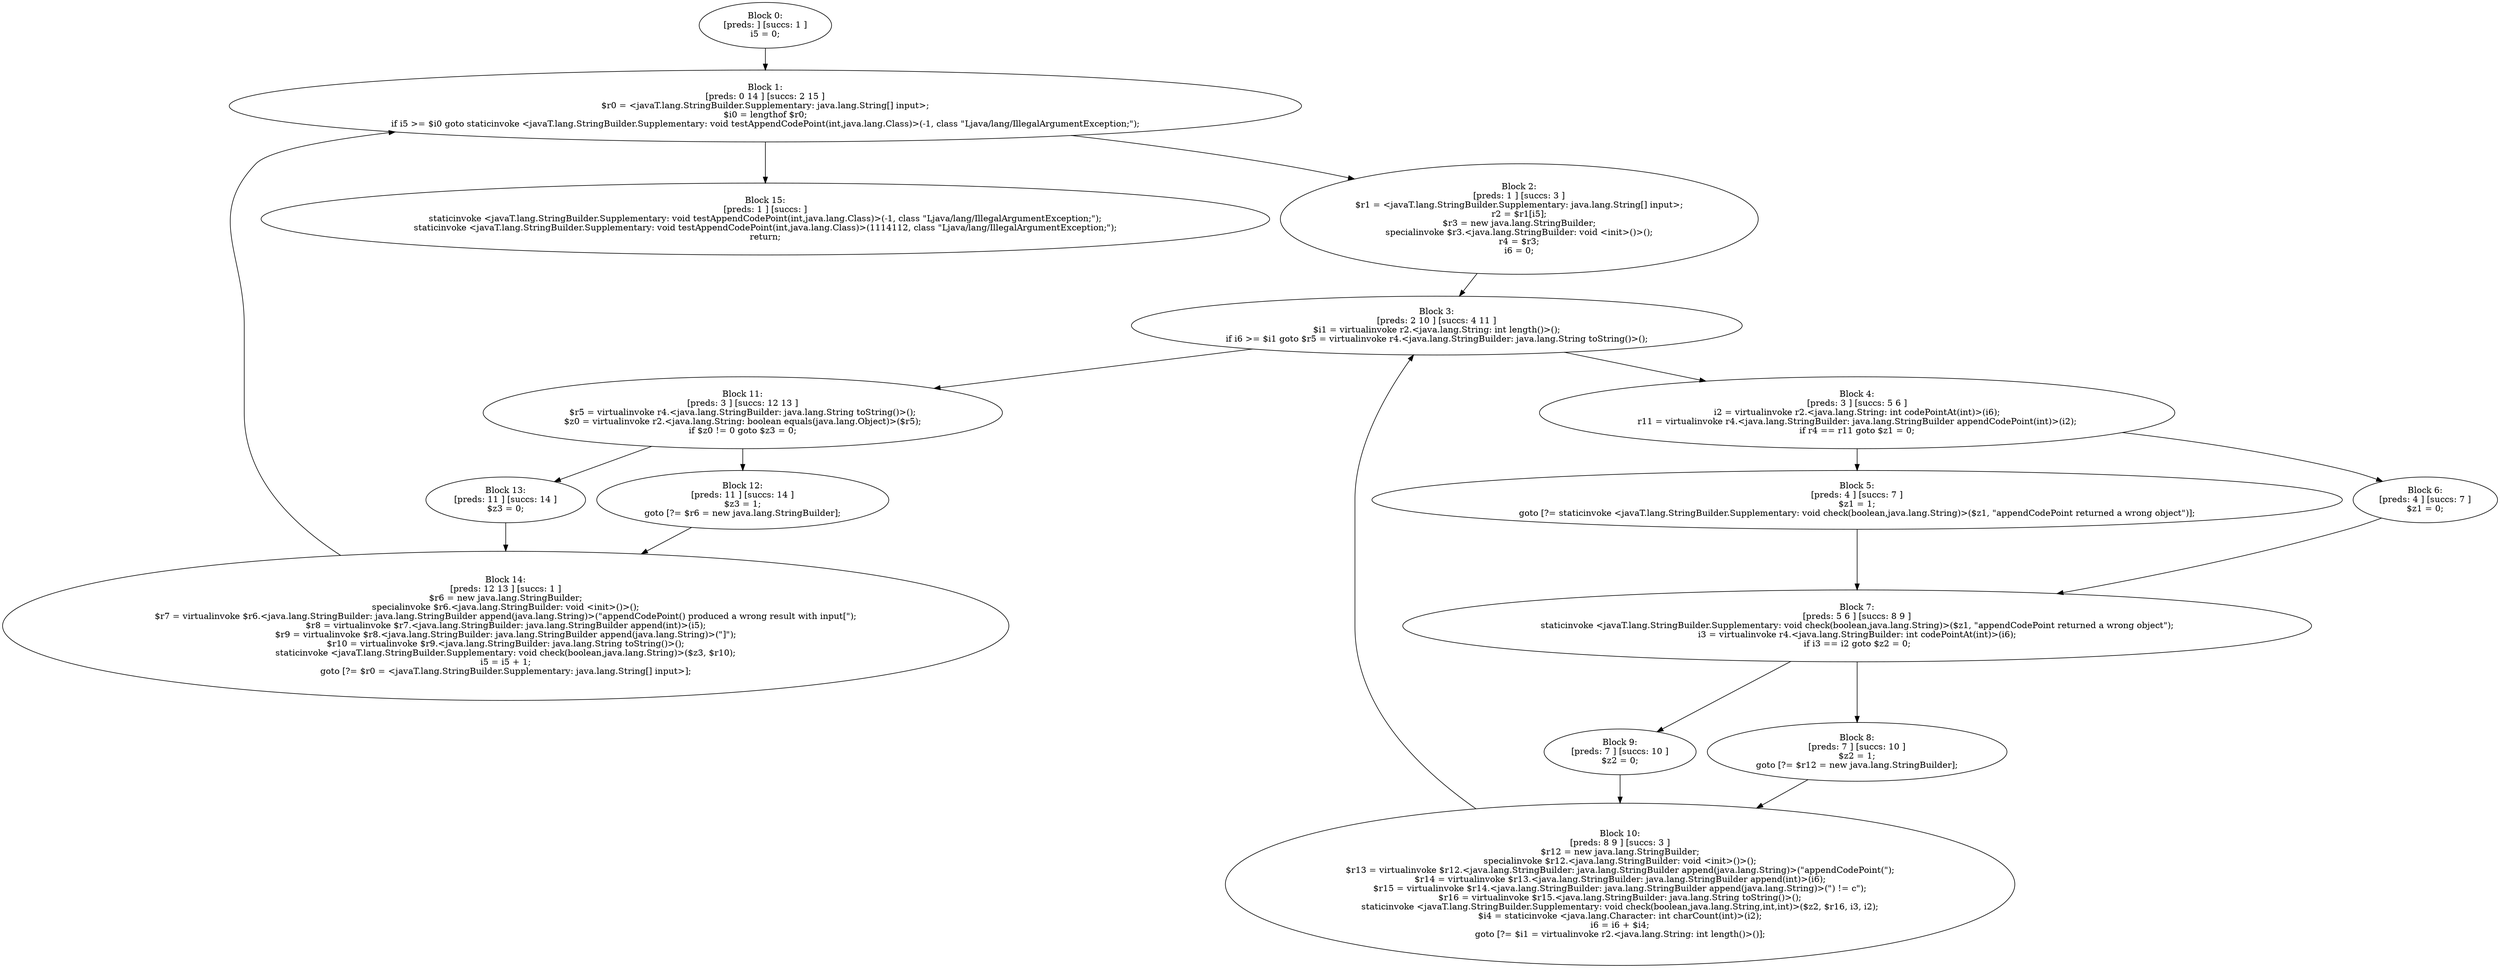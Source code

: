 digraph "unitGraph" {
    "Block 0:
[preds: ] [succs: 1 ]
i5 = 0;
"
    "Block 1:
[preds: 0 14 ] [succs: 2 15 ]
$r0 = <javaT.lang.StringBuilder.Supplementary: java.lang.String[] input>;
$i0 = lengthof $r0;
if i5 >= $i0 goto staticinvoke <javaT.lang.StringBuilder.Supplementary: void testAppendCodePoint(int,java.lang.Class)>(-1, class \"Ljava/lang/IllegalArgumentException;\");
"
    "Block 2:
[preds: 1 ] [succs: 3 ]
$r1 = <javaT.lang.StringBuilder.Supplementary: java.lang.String[] input>;
r2 = $r1[i5];
$r3 = new java.lang.StringBuilder;
specialinvoke $r3.<java.lang.StringBuilder: void <init>()>();
r4 = $r3;
i6 = 0;
"
    "Block 3:
[preds: 2 10 ] [succs: 4 11 ]
$i1 = virtualinvoke r2.<java.lang.String: int length()>();
if i6 >= $i1 goto $r5 = virtualinvoke r4.<java.lang.StringBuilder: java.lang.String toString()>();
"
    "Block 4:
[preds: 3 ] [succs: 5 6 ]
i2 = virtualinvoke r2.<java.lang.String: int codePointAt(int)>(i6);
r11 = virtualinvoke r4.<java.lang.StringBuilder: java.lang.StringBuilder appendCodePoint(int)>(i2);
if r4 == r11 goto $z1 = 0;
"
    "Block 5:
[preds: 4 ] [succs: 7 ]
$z1 = 1;
goto [?= staticinvoke <javaT.lang.StringBuilder.Supplementary: void check(boolean,java.lang.String)>($z1, \"appendCodePoint returned a wrong object\")];
"
    "Block 6:
[preds: 4 ] [succs: 7 ]
$z1 = 0;
"
    "Block 7:
[preds: 5 6 ] [succs: 8 9 ]
staticinvoke <javaT.lang.StringBuilder.Supplementary: void check(boolean,java.lang.String)>($z1, \"appendCodePoint returned a wrong object\");
i3 = virtualinvoke r4.<java.lang.StringBuilder: int codePointAt(int)>(i6);
if i3 == i2 goto $z2 = 0;
"
    "Block 8:
[preds: 7 ] [succs: 10 ]
$z2 = 1;
goto [?= $r12 = new java.lang.StringBuilder];
"
    "Block 9:
[preds: 7 ] [succs: 10 ]
$z2 = 0;
"
    "Block 10:
[preds: 8 9 ] [succs: 3 ]
$r12 = new java.lang.StringBuilder;
specialinvoke $r12.<java.lang.StringBuilder: void <init>()>();
$r13 = virtualinvoke $r12.<java.lang.StringBuilder: java.lang.StringBuilder append(java.lang.String)>(\"appendCodePoint(\");
$r14 = virtualinvoke $r13.<java.lang.StringBuilder: java.lang.StringBuilder append(int)>(i6);
$r15 = virtualinvoke $r14.<java.lang.StringBuilder: java.lang.StringBuilder append(java.lang.String)>(\") != c\");
$r16 = virtualinvoke $r15.<java.lang.StringBuilder: java.lang.String toString()>();
staticinvoke <javaT.lang.StringBuilder.Supplementary: void check(boolean,java.lang.String,int,int)>($z2, $r16, i3, i2);
$i4 = staticinvoke <java.lang.Character: int charCount(int)>(i2);
i6 = i6 + $i4;
goto [?= $i1 = virtualinvoke r2.<java.lang.String: int length()>()];
"
    "Block 11:
[preds: 3 ] [succs: 12 13 ]
$r5 = virtualinvoke r4.<java.lang.StringBuilder: java.lang.String toString()>();
$z0 = virtualinvoke r2.<java.lang.String: boolean equals(java.lang.Object)>($r5);
if $z0 != 0 goto $z3 = 0;
"
    "Block 12:
[preds: 11 ] [succs: 14 ]
$z3 = 1;
goto [?= $r6 = new java.lang.StringBuilder];
"
    "Block 13:
[preds: 11 ] [succs: 14 ]
$z3 = 0;
"
    "Block 14:
[preds: 12 13 ] [succs: 1 ]
$r6 = new java.lang.StringBuilder;
specialinvoke $r6.<java.lang.StringBuilder: void <init>()>();
$r7 = virtualinvoke $r6.<java.lang.StringBuilder: java.lang.StringBuilder append(java.lang.String)>(\"appendCodePoint() produced a wrong result with input[\");
$r8 = virtualinvoke $r7.<java.lang.StringBuilder: java.lang.StringBuilder append(int)>(i5);
$r9 = virtualinvoke $r8.<java.lang.StringBuilder: java.lang.StringBuilder append(java.lang.String)>(\"]\");
$r10 = virtualinvoke $r9.<java.lang.StringBuilder: java.lang.String toString()>();
staticinvoke <javaT.lang.StringBuilder.Supplementary: void check(boolean,java.lang.String)>($z3, $r10);
i5 = i5 + 1;
goto [?= $r0 = <javaT.lang.StringBuilder.Supplementary: java.lang.String[] input>];
"
    "Block 15:
[preds: 1 ] [succs: ]
staticinvoke <javaT.lang.StringBuilder.Supplementary: void testAppendCodePoint(int,java.lang.Class)>(-1, class \"Ljava/lang/IllegalArgumentException;\");
staticinvoke <javaT.lang.StringBuilder.Supplementary: void testAppendCodePoint(int,java.lang.Class)>(1114112, class \"Ljava/lang/IllegalArgumentException;\");
return;
"
    "Block 0:
[preds: ] [succs: 1 ]
i5 = 0;
"->"Block 1:
[preds: 0 14 ] [succs: 2 15 ]
$r0 = <javaT.lang.StringBuilder.Supplementary: java.lang.String[] input>;
$i0 = lengthof $r0;
if i5 >= $i0 goto staticinvoke <javaT.lang.StringBuilder.Supplementary: void testAppendCodePoint(int,java.lang.Class)>(-1, class \"Ljava/lang/IllegalArgumentException;\");
";
    "Block 1:
[preds: 0 14 ] [succs: 2 15 ]
$r0 = <javaT.lang.StringBuilder.Supplementary: java.lang.String[] input>;
$i0 = lengthof $r0;
if i5 >= $i0 goto staticinvoke <javaT.lang.StringBuilder.Supplementary: void testAppendCodePoint(int,java.lang.Class)>(-1, class \"Ljava/lang/IllegalArgumentException;\");
"->"Block 2:
[preds: 1 ] [succs: 3 ]
$r1 = <javaT.lang.StringBuilder.Supplementary: java.lang.String[] input>;
r2 = $r1[i5];
$r3 = new java.lang.StringBuilder;
specialinvoke $r3.<java.lang.StringBuilder: void <init>()>();
r4 = $r3;
i6 = 0;
";
    "Block 1:
[preds: 0 14 ] [succs: 2 15 ]
$r0 = <javaT.lang.StringBuilder.Supplementary: java.lang.String[] input>;
$i0 = lengthof $r0;
if i5 >= $i0 goto staticinvoke <javaT.lang.StringBuilder.Supplementary: void testAppendCodePoint(int,java.lang.Class)>(-1, class \"Ljava/lang/IllegalArgumentException;\");
"->"Block 15:
[preds: 1 ] [succs: ]
staticinvoke <javaT.lang.StringBuilder.Supplementary: void testAppendCodePoint(int,java.lang.Class)>(-1, class \"Ljava/lang/IllegalArgumentException;\");
staticinvoke <javaT.lang.StringBuilder.Supplementary: void testAppendCodePoint(int,java.lang.Class)>(1114112, class \"Ljava/lang/IllegalArgumentException;\");
return;
";
    "Block 2:
[preds: 1 ] [succs: 3 ]
$r1 = <javaT.lang.StringBuilder.Supplementary: java.lang.String[] input>;
r2 = $r1[i5];
$r3 = new java.lang.StringBuilder;
specialinvoke $r3.<java.lang.StringBuilder: void <init>()>();
r4 = $r3;
i6 = 0;
"->"Block 3:
[preds: 2 10 ] [succs: 4 11 ]
$i1 = virtualinvoke r2.<java.lang.String: int length()>();
if i6 >= $i1 goto $r5 = virtualinvoke r4.<java.lang.StringBuilder: java.lang.String toString()>();
";
    "Block 3:
[preds: 2 10 ] [succs: 4 11 ]
$i1 = virtualinvoke r2.<java.lang.String: int length()>();
if i6 >= $i1 goto $r5 = virtualinvoke r4.<java.lang.StringBuilder: java.lang.String toString()>();
"->"Block 4:
[preds: 3 ] [succs: 5 6 ]
i2 = virtualinvoke r2.<java.lang.String: int codePointAt(int)>(i6);
r11 = virtualinvoke r4.<java.lang.StringBuilder: java.lang.StringBuilder appendCodePoint(int)>(i2);
if r4 == r11 goto $z1 = 0;
";
    "Block 3:
[preds: 2 10 ] [succs: 4 11 ]
$i1 = virtualinvoke r2.<java.lang.String: int length()>();
if i6 >= $i1 goto $r5 = virtualinvoke r4.<java.lang.StringBuilder: java.lang.String toString()>();
"->"Block 11:
[preds: 3 ] [succs: 12 13 ]
$r5 = virtualinvoke r4.<java.lang.StringBuilder: java.lang.String toString()>();
$z0 = virtualinvoke r2.<java.lang.String: boolean equals(java.lang.Object)>($r5);
if $z0 != 0 goto $z3 = 0;
";
    "Block 4:
[preds: 3 ] [succs: 5 6 ]
i2 = virtualinvoke r2.<java.lang.String: int codePointAt(int)>(i6);
r11 = virtualinvoke r4.<java.lang.StringBuilder: java.lang.StringBuilder appendCodePoint(int)>(i2);
if r4 == r11 goto $z1 = 0;
"->"Block 5:
[preds: 4 ] [succs: 7 ]
$z1 = 1;
goto [?= staticinvoke <javaT.lang.StringBuilder.Supplementary: void check(boolean,java.lang.String)>($z1, \"appendCodePoint returned a wrong object\")];
";
    "Block 4:
[preds: 3 ] [succs: 5 6 ]
i2 = virtualinvoke r2.<java.lang.String: int codePointAt(int)>(i6);
r11 = virtualinvoke r4.<java.lang.StringBuilder: java.lang.StringBuilder appendCodePoint(int)>(i2);
if r4 == r11 goto $z1 = 0;
"->"Block 6:
[preds: 4 ] [succs: 7 ]
$z1 = 0;
";
    "Block 5:
[preds: 4 ] [succs: 7 ]
$z1 = 1;
goto [?= staticinvoke <javaT.lang.StringBuilder.Supplementary: void check(boolean,java.lang.String)>($z1, \"appendCodePoint returned a wrong object\")];
"->"Block 7:
[preds: 5 6 ] [succs: 8 9 ]
staticinvoke <javaT.lang.StringBuilder.Supplementary: void check(boolean,java.lang.String)>($z1, \"appendCodePoint returned a wrong object\");
i3 = virtualinvoke r4.<java.lang.StringBuilder: int codePointAt(int)>(i6);
if i3 == i2 goto $z2 = 0;
";
    "Block 6:
[preds: 4 ] [succs: 7 ]
$z1 = 0;
"->"Block 7:
[preds: 5 6 ] [succs: 8 9 ]
staticinvoke <javaT.lang.StringBuilder.Supplementary: void check(boolean,java.lang.String)>($z1, \"appendCodePoint returned a wrong object\");
i3 = virtualinvoke r4.<java.lang.StringBuilder: int codePointAt(int)>(i6);
if i3 == i2 goto $z2 = 0;
";
    "Block 7:
[preds: 5 6 ] [succs: 8 9 ]
staticinvoke <javaT.lang.StringBuilder.Supplementary: void check(boolean,java.lang.String)>($z1, \"appendCodePoint returned a wrong object\");
i3 = virtualinvoke r4.<java.lang.StringBuilder: int codePointAt(int)>(i6);
if i3 == i2 goto $z2 = 0;
"->"Block 8:
[preds: 7 ] [succs: 10 ]
$z2 = 1;
goto [?= $r12 = new java.lang.StringBuilder];
";
    "Block 7:
[preds: 5 6 ] [succs: 8 9 ]
staticinvoke <javaT.lang.StringBuilder.Supplementary: void check(boolean,java.lang.String)>($z1, \"appendCodePoint returned a wrong object\");
i3 = virtualinvoke r4.<java.lang.StringBuilder: int codePointAt(int)>(i6);
if i3 == i2 goto $z2 = 0;
"->"Block 9:
[preds: 7 ] [succs: 10 ]
$z2 = 0;
";
    "Block 8:
[preds: 7 ] [succs: 10 ]
$z2 = 1;
goto [?= $r12 = new java.lang.StringBuilder];
"->"Block 10:
[preds: 8 9 ] [succs: 3 ]
$r12 = new java.lang.StringBuilder;
specialinvoke $r12.<java.lang.StringBuilder: void <init>()>();
$r13 = virtualinvoke $r12.<java.lang.StringBuilder: java.lang.StringBuilder append(java.lang.String)>(\"appendCodePoint(\");
$r14 = virtualinvoke $r13.<java.lang.StringBuilder: java.lang.StringBuilder append(int)>(i6);
$r15 = virtualinvoke $r14.<java.lang.StringBuilder: java.lang.StringBuilder append(java.lang.String)>(\") != c\");
$r16 = virtualinvoke $r15.<java.lang.StringBuilder: java.lang.String toString()>();
staticinvoke <javaT.lang.StringBuilder.Supplementary: void check(boolean,java.lang.String,int,int)>($z2, $r16, i3, i2);
$i4 = staticinvoke <java.lang.Character: int charCount(int)>(i2);
i6 = i6 + $i4;
goto [?= $i1 = virtualinvoke r2.<java.lang.String: int length()>()];
";
    "Block 9:
[preds: 7 ] [succs: 10 ]
$z2 = 0;
"->"Block 10:
[preds: 8 9 ] [succs: 3 ]
$r12 = new java.lang.StringBuilder;
specialinvoke $r12.<java.lang.StringBuilder: void <init>()>();
$r13 = virtualinvoke $r12.<java.lang.StringBuilder: java.lang.StringBuilder append(java.lang.String)>(\"appendCodePoint(\");
$r14 = virtualinvoke $r13.<java.lang.StringBuilder: java.lang.StringBuilder append(int)>(i6);
$r15 = virtualinvoke $r14.<java.lang.StringBuilder: java.lang.StringBuilder append(java.lang.String)>(\") != c\");
$r16 = virtualinvoke $r15.<java.lang.StringBuilder: java.lang.String toString()>();
staticinvoke <javaT.lang.StringBuilder.Supplementary: void check(boolean,java.lang.String,int,int)>($z2, $r16, i3, i2);
$i4 = staticinvoke <java.lang.Character: int charCount(int)>(i2);
i6 = i6 + $i4;
goto [?= $i1 = virtualinvoke r2.<java.lang.String: int length()>()];
";
    "Block 10:
[preds: 8 9 ] [succs: 3 ]
$r12 = new java.lang.StringBuilder;
specialinvoke $r12.<java.lang.StringBuilder: void <init>()>();
$r13 = virtualinvoke $r12.<java.lang.StringBuilder: java.lang.StringBuilder append(java.lang.String)>(\"appendCodePoint(\");
$r14 = virtualinvoke $r13.<java.lang.StringBuilder: java.lang.StringBuilder append(int)>(i6);
$r15 = virtualinvoke $r14.<java.lang.StringBuilder: java.lang.StringBuilder append(java.lang.String)>(\") != c\");
$r16 = virtualinvoke $r15.<java.lang.StringBuilder: java.lang.String toString()>();
staticinvoke <javaT.lang.StringBuilder.Supplementary: void check(boolean,java.lang.String,int,int)>($z2, $r16, i3, i2);
$i4 = staticinvoke <java.lang.Character: int charCount(int)>(i2);
i6 = i6 + $i4;
goto [?= $i1 = virtualinvoke r2.<java.lang.String: int length()>()];
"->"Block 3:
[preds: 2 10 ] [succs: 4 11 ]
$i1 = virtualinvoke r2.<java.lang.String: int length()>();
if i6 >= $i1 goto $r5 = virtualinvoke r4.<java.lang.StringBuilder: java.lang.String toString()>();
";
    "Block 11:
[preds: 3 ] [succs: 12 13 ]
$r5 = virtualinvoke r4.<java.lang.StringBuilder: java.lang.String toString()>();
$z0 = virtualinvoke r2.<java.lang.String: boolean equals(java.lang.Object)>($r5);
if $z0 != 0 goto $z3 = 0;
"->"Block 12:
[preds: 11 ] [succs: 14 ]
$z3 = 1;
goto [?= $r6 = new java.lang.StringBuilder];
";
    "Block 11:
[preds: 3 ] [succs: 12 13 ]
$r5 = virtualinvoke r4.<java.lang.StringBuilder: java.lang.String toString()>();
$z0 = virtualinvoke r2.<java.lang.String: boolean equals(java.lang.Object)>($r5);
if $z0 != 0 goto $z3 = 0;
"->"Block 13:
[preds: 11 ] [succs: 14 ]
$z3 = 0;
";
    "Block 12:
[preds: 11 ] [succs: 14 ]
$z3 = 1;
goto [?= $r6 = new java.lang.StringBuilder];
"->"Block 14:
[preds: 12 13 ] [succs: 1 ]
$r6 = new java.lang.StringBuilder;
specialinvoke $r6.<java.lang.StringBuilder: void <init>()>();
$r7 = virtualinvoke $r6.<java.lang.StringBuilder: java.lang.StringBuilder append(java.lang.String)>(\"appendCodePoint() produced a wrong result with input[\");
$r8 = virtualinvoke $r7.<java.lang.StringBuilder: java.lang.StringBuilder append(int)>(i5);
$r9 = virtualinvoke $r8.<java.lang.StringBuilder: java.lang.StringBuilder append(java.lang.String)>(\"]\");
$r10 = virtualinvoke $r9.<java.lang.StringBuilder: java.lang.String toString()>();
staticinvoke <javaT.lang.StringBuilder.Supplementary: void check(boolean,java.lang.String)>($z3, $r10);
i5 = i5 + 1;
goto [?= $r0 = <javaT.lang.StringBuilder.Supplementary: java.lang.String[] input>];
";
    "Block 13:
[preds: 11 ] [succs: 14 ]
$z3 = 0;
"->"Block 14:
[preds: 12 13 ] [succs: 1 ]
$r6 = new java.lang.StringBuilder;
specialinvoke $r6.<java.lang.StringBuilder: void <init>()>();
$r7 = virtualinvoke $r6.<java.lang.StringBuilder: java.lang.StringBuilder append(java.lang.String)>(\"appendCodePoint() produced a wrong result with input[\");
$r8 = virtualinvoke $r7.<java.lang.StringBuilder: java.lang.StringBuilder append(int)>(i5);
$r9 = virtualinvoke $r8.<java.lang.StringBuilder: java.lang.StringBuilder append(java.lang.String)>(\"]\");
$r10 = virtualinvoke $r9.<java.lang.StringBuilder: java.lang.String toString()>();
staticinvoke <javaT.lang.StringBuilder.Supplementary: void check(boolean,java.lang.String)>($z3, $r10);
i5 = i5 + 1;
goto [?= $r0 = <javaT.lang.StringBuilder.Supplementary: java.lang.String[] input>];
";
    "Block 14:
[preds: 12 13 ] [succs: 1 ]
$r6 = new java.lang.StringBuilder;
specialinvoke $r6.<java.lang.StringBuilder: void <init>()>();
$r7 = virtualinvoke $r6.<java.lang.StringBuilder: java.lang.StringBuilder append(java.lang.String)>(\"appendCodePoint() produced a wrong result with input[\");
$r8 = virtualinvoke $r7.<java.lang.StringBuilder: java.lang.StringBuilder append(int)>(i5);
$r9 = virtualinvoke $r8.<java.lang.StringBuilder: java.lang.StringBuilder append(java.lang.String)>(\"]\");
$r10 = virtualinvoke $r9.<java.lang.StringBuilder: java.lang.String toString()>();
staticinvoke <javaT.lang.StringBuilder.Supplementary: void check(boolean,java.lang.String)>($z3, $r10);
i5 = i5 + 1;
goto [?= $r0 = <javaT.lang.StringBuilder.Supplementary: java.lang.String[] input>];
"->"Block 1:
[preds: 0 14 ] [succs: 2 15 ]
$r0 = <javaT.lang.StringBuilder.Supplementary: java.lang.String[] input>;
$i0 = lengthof $r0;
if i5 >= $i0 goto staticinvoke <javaT.lang.StringBuilder.Supplementary: void testAppendCodePoint(int,java.lang.Class)>(-1, class \"Ljava/lang/IllegalArgumentException;\");
";
}
